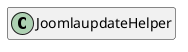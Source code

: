 @startuml
set namespaceSeparator \\
hide members
hide << alias >> circle

class JoomlaupdateHelper
@enduml
